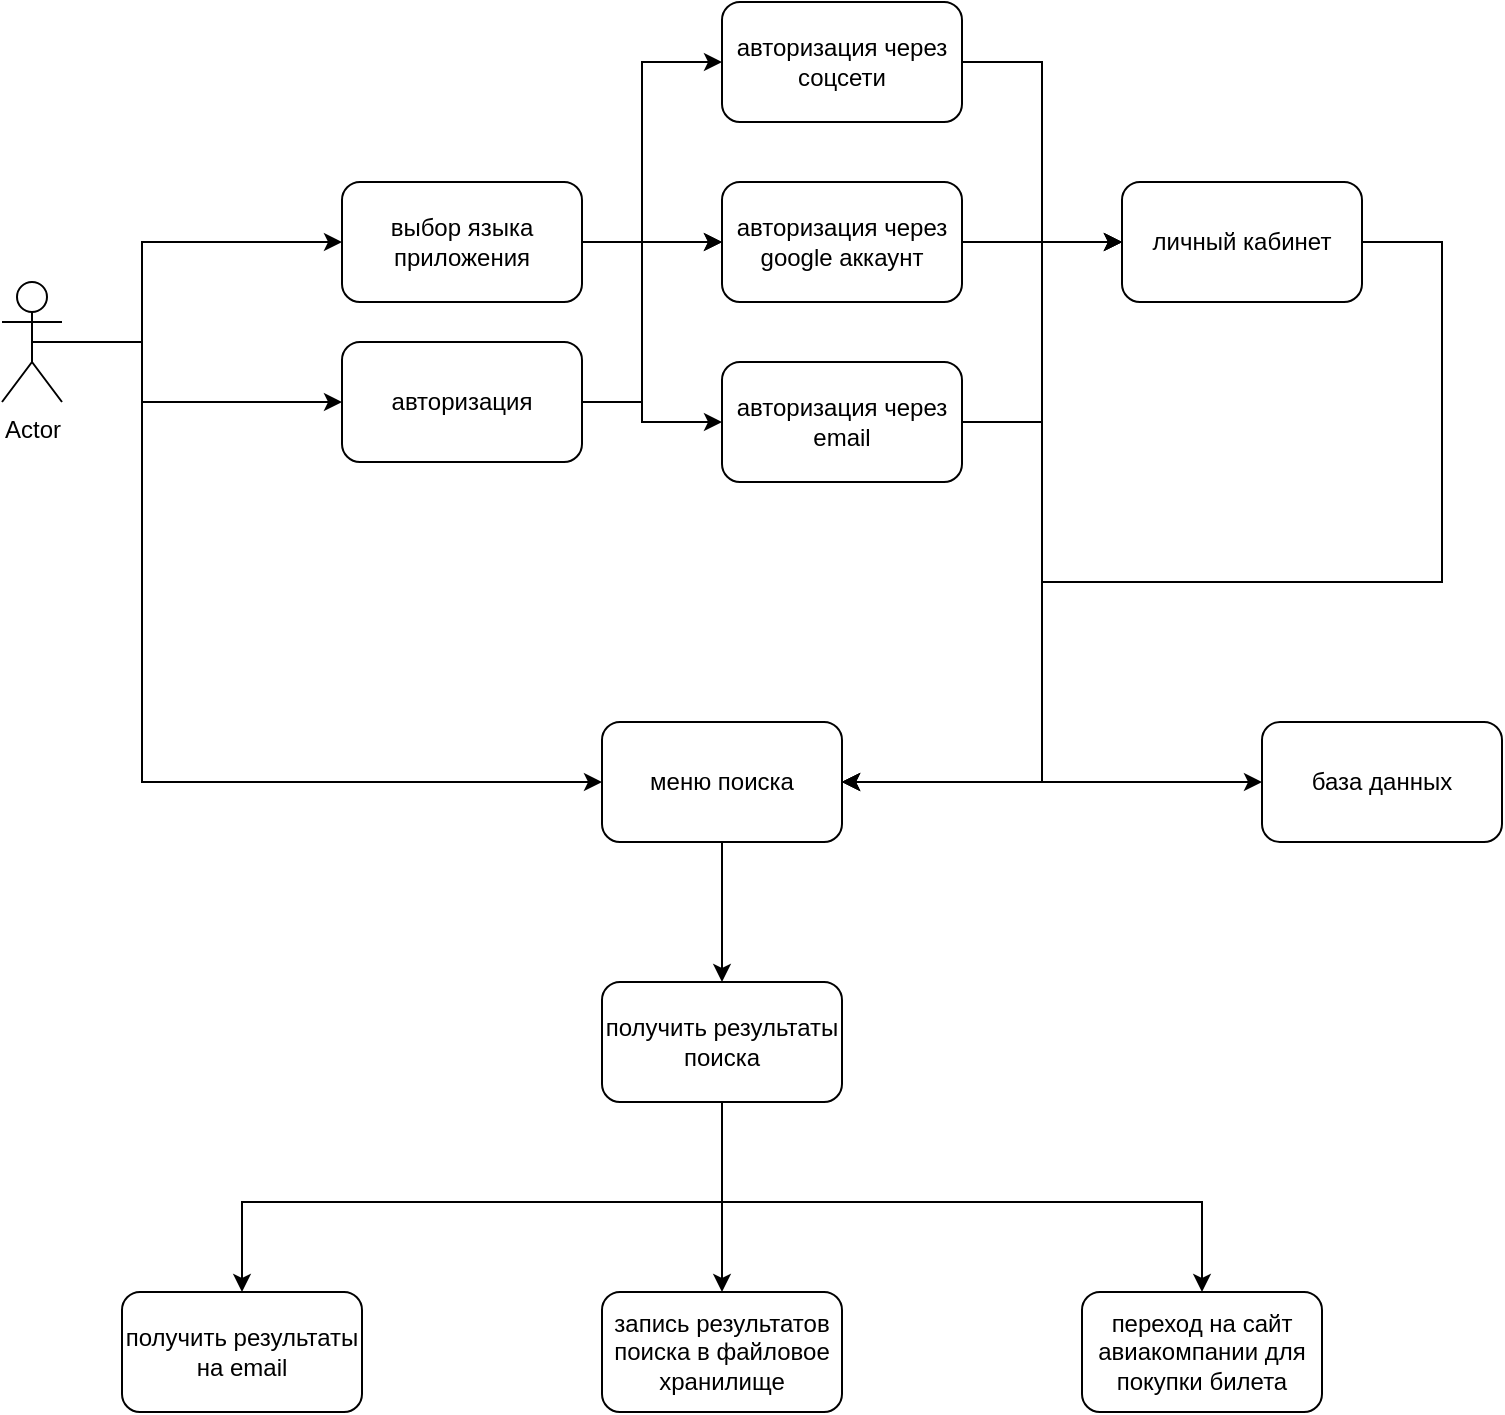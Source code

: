 <mxfile version="22.0.4" type="github">
  <diagram name="Страница — 1" id="ayIiPRhWR7hCKisW7bex">
    <mxGraphModel dx="884" dy="1784" grid="1" gridSize="10" guides="1" tooltips="1" connect="1" arrows="1" fold="1" page="1" pageScale="1" pageWidth="827" pageHeight="1169" math="0" shadow="0">
      <root>
        <mxCell id="0" />
        <mxCell id="1" parent="0" />
        <mxCell id="Rtu0G7_exBjI5bwSWY3L-1" value="Actor" style="shape=umlActor;verticalLabelPosition=bottom;verticalAlign=top;html=1;outlineConnect=0;" vertex="1" parent="1">
          <mxGeometry x="80" y="50" width="30" height="60" as="geometry" />
        </mxCell>
        <mxCell id="Rtu0G7_exBjI5bwSWY3L-3" value="выбор языка приложения" style="rounded=1;whiteSpace=wrap;html=1;" vertex="1" parent="1">
          <mxGeometry x="250" width="120" height="60" as="geometry" />
        </mxCell>
        <mxCell id="Rtu0G7_exBjI5bwSWY3L-4" value="авторизация" style="rounded=1;whiteSpace=wrap;html=1;" vertex="1" parent="1">
          <mxGeometry x="250" y="80" width="120" height="60" as="geometry" />
        </mxCell>
        <mxCell id="Rtu0G7_exBjI5bwSWY3L-5" value="меню поиска" style="rounded=1;whiteSpace=wrap;html=1;" vertex="1" parent="1">
          <mxGeometry x="380" y="270" width="120" height="60" as="geometry" />
        </mxCell>
        <mxCell id="Rtu0G7_exBjI5bwSWY3L-7" value="" style="endArrow=classic;html=1;rounded=0;entryX=0;entryY=0.5;entryDx=0;entryDy=0;exitX=0.5;exitY=0.5;exitDx=0;exitDy=0;exitPerimeter=0;" edge="1" parent="1" source="Rtu0G7_exBjI5bwSWY3L-1" target="Rtu0G7_exBjI5bwSWY3L-3">
          <mxGeometry width="50" height="50" relative="1" as="geometry">
            <mxPoint x="150" y="80" as="sourcePoint" />
            <mxPoint x="60" y="90" as="targetPoint" />
            <Array as="points">
              <mxPoint x="150" y="80" />
              <mxPoint x="150" y="30" />
            </Array>
          </mxGeometry>
        </mxCell>
        <mxCell id="Rtu0G7_exBjI5bwSWY3L-8" value="" style="endArrow=classic;html=1;rounded=0;exitX=0.5;exitY=0.5;exitDx=0;exitDy=0;exitPerimeter=0;entryX=0;entryY=0.5;entryDx=0;entryDy=0;" edge="1" parent="1" source="Rtu0G7_exBjI5bwSWY3L-1" target="Rtu0G7_exBjI5bwSWY3L-4">
          <mxGeometry width="50" height="50" relative="1" as="geometry">
            <mxPoint x="390" y="230" as="sourcePoint" />
            <mxPoint x="440" y="180" as="targetPoint" />
            <Array as="points">
              <mxPoint x="150" y="80" />
              <mxPoint x="150" y="110" />
            </Array>
          </mxGeometry>
        </mxCell>
        <mxCell id="Rtu0G7_exBjI5bwSWY3L-9" value="" style="endArrow=classic;html=1;rounded=0;exitX=0.5;exitY=0.5;exitDx=0;exitDy=0;exitPerimeter=0;entryX=0;entryY=0.5;entryDx=0;entryDy=0;" edge="1" parent="1" source="Rtu0G7_exBjI5bwSWY3L-1" target="Rtu0G7_exBjI5bwSWY3L-5">
          <mxGeometry width="50" height="50" relative="1" as="geometry">
            <mxPoint x="390" y="230" as="sourcePoint" />
            <mxPoint x="440" y="180" as="targetPoint" />
            <Array as="points">
              <mxPoint x="150" y="80" />
              <mxPoint x="150" y="190" />
              <mxPoint x="150" y="300" />
            </Array>
          </mxGeometry>
        </mxCell>
        <mxCell id="Rtu0G7_exBjI5bwSWY3L-10" value="авторизация через соцсети" style="rounded=1;whiteSpace=wrap;html=1;" vertex="1" parent="1">
          <mxGeometry x="440" y="-90" width="120" height="60" as="geometry" />
        </mxCell>
        <mxCell id="Rtu0G7_exBjI5bwSWY3L-11" value="" style="endArrow=classic;html=1;rounded=0;exitX=1;exitY=0.5;exitDx=0;exitDy=0;entryX=0;entryY=0.5;entryDx=0;entryDy=0;" edge="1" parent="1" source="Rtu0G7_exBjI5bwSWY3L-4" target="Rtu0G7_exBjI5bwSWY3L-10">
          <mxGeometry width="50" height="50" relative="1" as="geometry">
            <mxPoint x="390" y="230" as="sourcePoint" />
            <mxPoint x="440" y="180" as="targetPoint" />
            <Array as="points">
              <mxPoint x="400" y="110" />
              <mxPoint x="400" y="-60" />
            </Array>
          </mxGeometry>
        </mxCell>
        <mxCell id="Rtu0G7_exBjI5bwSWY3L-12" value="авторизация через google аккаунт" style="rounded=1;whiteSpace=wrap;html=1;" vertex="1" parent="1">
          <mxGeometry x="440" width="120" height="60" as="geometry" />
        </mxCell>
        <mxCell id="Rtu0G7_exBjI5bwSWY3L-13" value="" style="endArrow=classic;html=1;rounded=0;entryX=0;entryY=0.5;entryDx=0;entryDy=0;exitX=1;exitY=0.5;exitDx=0;exitDy=0;" edge="1" parent="1" source="Rtu0G7_exBjI5bwSWY3L-4" target="Rtu0G7_exBjI5bwSWY3L-12">
          <mxGeometry width="50" height="50" relative="1" as="geometry">
            <mxPoint x="340" y="390" as="sourcePoint" />
            <mxPoint x="390" y="340" as="targetPoint" />
            <Array as="points">
              <mxPoint x="400" y="110" />
              <mxPoint x="400" y="30" />
            </Array>
          </mxGeometry>
        </mxCell>
        <mxCell id="Rtu0G7_exBjI5bwSWY3L-14" value="авторизация через email" style="rounded=1;whiteSpace=wrap;html=1;" vertex="1" parent="1">
          <mxGeometry x="440" y="90" width="120" height="60" as="geometry" />
        </mxCell>
        <mxCell id="Rtu0G7_exBjI5bwSWY3L-15" value="" style="endArrow=classic;html=1;rounded=0;entryX=0;entryY=0.5;entryDx=0;entryDy=0;" edge="1" parent="1" target="Rtu0G7_exBjI5bwSWY3L-14">
          <mxGeometry width="50" height="50" relative="1" as="geometry">
            <mxPoint x="370" y="110" as="sourcePoint" />
            <mxPoint x="180" y="320" as="targetPoint" />
            <Array as="points">
              <mxPoint x="400" y="110" />
              <mxPoint x="400" y="120" />
            </Array>
          </mxGeometry>
        </mxCell>
        <mxCell id="Rtu0G7_exBjI5bwSWY3L-16" value="" style="endArrow=classic;html=1;rounded=0;exitX=1;exitY=0.5;exitDx=0;exitDy=0;" edge="1" parent="1" source="Rtu0G7_exBjI5bwSWY3L-12" target="Rtu0G7_exBjI5bwSWY3L-17">
          <mxGeometry width="50" height="50" relative="1" as="geometry">
            <mxPoint x="590" y="80" as="sourcePoint" />
            <mxPoint x="640" y="30" as="targetPoint" />
          </mxGeometry>
        </mxCell>
        <mxCell id="Rtu0G7_exBjI5bwSWY3L-17" value="личный кабинет" style="rounded=1;whiteSpace=wrap;html=1;" vertex="1" parent="1">
          <mxGeometry x="640" width="120" height="60" as="geometry" />
        </mxCell>
        <mxCell id="Rtu0G7_exBjI5bwSWY3L-19" value="" style="endArrow=classic;html=1;rounded=0;exitX=1;exitY=0.5;exitDx=0;exitDy=0;entryX=0;entryY=0.5;entryDx=0;entryDy=0;" edge="1" parent="1" source="Rtu0G7_exBjI5bwSWY3L-10" target="Rtu0G7_exBjI5bwSWY3L-17">
          <mxGeometry width="50" height="50" relative="1" as="geometry">
            <mxPoint x="660" y="-90" as="sourcePoint" />
            <mxPoint x="710" y="-140" as="targetPoint" />
            <Array as="points">
              <mxPoint x="600" y="-60" />
              <mxPoint x="600" y="30" />
            </Array>
          </mxGeometry>
        </mxCell>
        <mxCell id="Rtu0G7_exBjI5bwSWY3L-20" value="" style="endArrow=classic;html=1;rounded=0;exitX=1;exitY=0.5;exitDx=0;exitDy=0;entryX=0;entryY=0.5;entryDx=0;entryDy=0;" edge="1" parent="1" source="Rtu0G7_exBjI5bwSWY3L-14" target="Rtu0G7_exBjI5bwSWY3L-17">
          <mxGeometry width="50" height="50" relative="1" as="geometry">
            <mxPoint x="610" y="210" as="sourcePoint" />
            <mxPoint x="730" y="100" as="targetPoint" />
            <Array as="points">
              <mxPoint x="600" y="120" />
              <mxPoint x="600" y="30" />
            </Array>
          </mxGeometry>
        </mxCell>
        <mxCell id="Rtu0G7_exBjI5bwSWY3L-22" value="" style="endArrow=classic;html=1;rounded=0;exitX=1;exitY=0.5;exitDx=0;exitDy=0;entryX=1;entryY=0.5;entryDx=0;entryDy=0;" edge="1" parent="1" source="Rtu0G7_exBjI5bwSWY3L-17" target="Rtu0G7_exBjI5bwSWY3L-5">
          <mxGeometry width="50" height="50" relative="1" as="geometry">
            <mxPoint x="820" y="20" as="sourcePoint" />
            <mxPoint x="540" y="260" as="targetPoint" />
            <Array as="points">
              <mxPoint x="800" y="30" />
              <mxPoint x="800" y="200" />
              <mxPoint x="600" y="200" />
              <mxPoint x="600" y="300" />
            </Array>
          </mxGeometry>
        </mxCell>
        <mxCell id="Rtu0G7_exBjI5bwSWY3L-23" value="" style="endArrow=classic;html=1;rounded=0;exitX=1;exitY=0.5;exitDx=0;exitDy=0;entryX=1;entryY=0.5;entryDx=0;entryDy=0;" edge="1" parent="1" source="Rtu0G7_exBjI5bwSWY3L-10" target="Rtu0G7_exBjI5bwSWY3L-5">
          <mxGeometry width="50" height="50" relative="1" as="geometry">
            <mxPoint x="40" y="260" as="sourcePoint" />
            <mxPoint x="540" y="300" as="targetPoint" />
            <Array as="points">
              <mxPoint x="600" y="-60" />
              <mxPoint x="600" y="300" />
            </Array>
          </mxGeometry>
        </mxCell>
        <mxCell id="Rtu0G7_exBjI5bwSWY3L-24" value="" style="endArrow=classic;html=1;rounded=0;exitX=1;exitY=0.5;exitDx=0;exitDy=0;" edge="1" parent="1" source="Rtu0G7_exBjI5bwSWY3L-3">
          <mxGeometry width="50" height="50" relative="1" as="geometry">
            <mxPoint x="20" y="280" as="sourcePoint" />
            <mxPoint x="440" y="30" as="targetPoint" />
          </mxGeometry>
        </mxCell>
        <mxCell id="Rtu0G7_exBjI5bwSWY3L-25" value="база данных" style="rounded=1;whiteSpace=wrap;html=1;" vertex="1" parent="1">
          <mxGeometry x="710" y="270" width="120" height="60" as="geometry" />
        </mxCell>
        <mxCell id="Rtu0G7_exBjI5bwSWY3L-26" value="" style="endArrow=classic;startArrow=classic;html=1;rounded=0;entryX=0;entryY=0.5;entryDx=0;entryDy=0;exitX=1;exitY=0.5;exitDx=0;exitDy=0;" edge="1" parent="1" source="Rtu0G7_exBjI5bwSWY3L-5" target="Rtu0G7_exBjI5bwSWY3L-25">
          <mxGeometry width="50" height="50" relative="1" as="geometry">
            <mxPoint x="200" y="450" as="sourcePoint" />
            <mxPoint x="250" y="400" as="targetPoint" />
          </mxGeometry>
        </mxCell>
        <mxCell id="Rtu0G7_exBjI5bwSWY3L-33" value="&lt;div&gt;получить результаты поиска&lt;/div&gt;" style="rounded=1;whiteSpace=wrap;html=1;" vertex="1" parent="1">
          <mxGeometry x="380" y="400" width="120" height="60" as="geometry" />
        </mxCell>
        <mxCell id="Rtu0G7_exBjI5bwSWY3L-34" value="" style="endArrow=classic;html=1;rounded=0;exitX=0.5;exitY=1;exitDx=0;exitDy=0;entryX=0.5;entryY=0;entryDx=0;entryDy=0;" edge="1" parent="1" source="Rtu0G7_exBjI5bwSWY3L-5" target="Rtu0G7_exBjI5bwSWY3L-33">
          <mxGeometry width="50" height="50" relative="1" as="geometry">
            <mxPoint x="150" y="460" as="sourcePoint" />
            <mxPoint x="200" y="410" as="targetPoint" />
          </mxGeometry>
        </mxCell>
        <mxCell id="Rtu0G7_exBjI5bwSWY3L-36" value="" style="endArrow=classic;html=1;rounded=0;exitX=0.5;exitY=1;exitDx=0;exitDy=0;entryX=0.5;entryY=0;entryDx=0;entryDy=0;" edge="1" parent="1" source="Rtu0G7_exBjI5bwSWY3L-33" target="Rtu0G7_exBjI5bwSWY3L-37">
          <mxGeometry width="50" height="50" relative="1" as="geometry">
            <mxPoint x="140" y="450" as="sourcePoint" />
            <mxPoint x="214" y="557" as="targetPoint" />
            <Array as="points">
              <mxPoint x="440" y="510" />
              <mxPoint x="200" y="510" />
            </Array>
          </mxGeometry>
        </mxCell>
        <mxCell id="Rtu0G7_exBjI5bwSWY3L-37" value="получить результаты на email" style="rounded=1;whiteSpace=wrap;html=1;" vertex="1" parent="1">
          <mxGeometry x="140" y="555" width="120" height="60" as="geometry" />
        </mxCell>
        <mxCell id="Rtu0G7_exBjI5bwSWY3L-38" value="запись результатов поиска в файловое хранилище" style="rounded=1;whiteSpace=wrap;html=1;" vertex="1" parent="1">
          <mxGeometry x="380" y="555" width="120" height="60" as="geometry" />
        </mxCell>
        <mxCell id="Rtu0G7_exBjI5bwSWY3L-39" value="" style="endArrow=classic;html=1;rounded=0;exitX=0.5;exitY=1;exitDx=0;exitDy=0;entryX=0.5;entryY=0;entryDx=0;entryDy=0;" edge="1" parent="1" source="Rtu0G7_exBjI5bwSWY3L-33" target="Rtu0G7_exBjI5bwSWY3L-38">
          <mxGeometry width="50" height="50" relative="1" as="geometry">
            <mxPoint x="90" y="450" as="sourcePoint" />
            <mxPoint x="140" y="400" as="targetPoint" />
          </mxGeometry>
        </mxCell>
        <mxCell id="Rtu0G7_exBjI5bwSWY3L-40" value="переход на сайт авиакомпании для покупки билета" style="rounded=1;whiteSpace=wrap;html=1;" vertex="1" parent="1">
          <mxGeometry x="620" y="555" width="120" height="60" as="geometry" />
        </mxCell>
        <mxCell id="Rtu0G7_exBjI5bwSWY3L-41" value="" style="endArrow=classic;html=1;rounded=0;exitX=0.5;exitY=1;exitDx=0;exitDy=0;entryX=0.5;entryY=0;entryDx=0;entryDy=0;" edge="1" parent="1" source="Rtu0G7_exBjI5bwSWY3L-33" target="Rtu0G7_exBjI5bwSWY3L-40">
          <mxGeometry width="50" height="50" relative="1" as="geometry">
            <mxPoint x="140" y="430" as="sourcePoint" />
            <mxPoint x="190" y="380" as="targetPoint" />
            <Array as="points">
              <mxPoint x="440" y="510" />
              <mxPoint x="680" y="510" />
            </Array>
          </mxGeometry>
        </mxCell>
      </root>
    </mxGraphModel>
  </diagram>
</mxfile>
